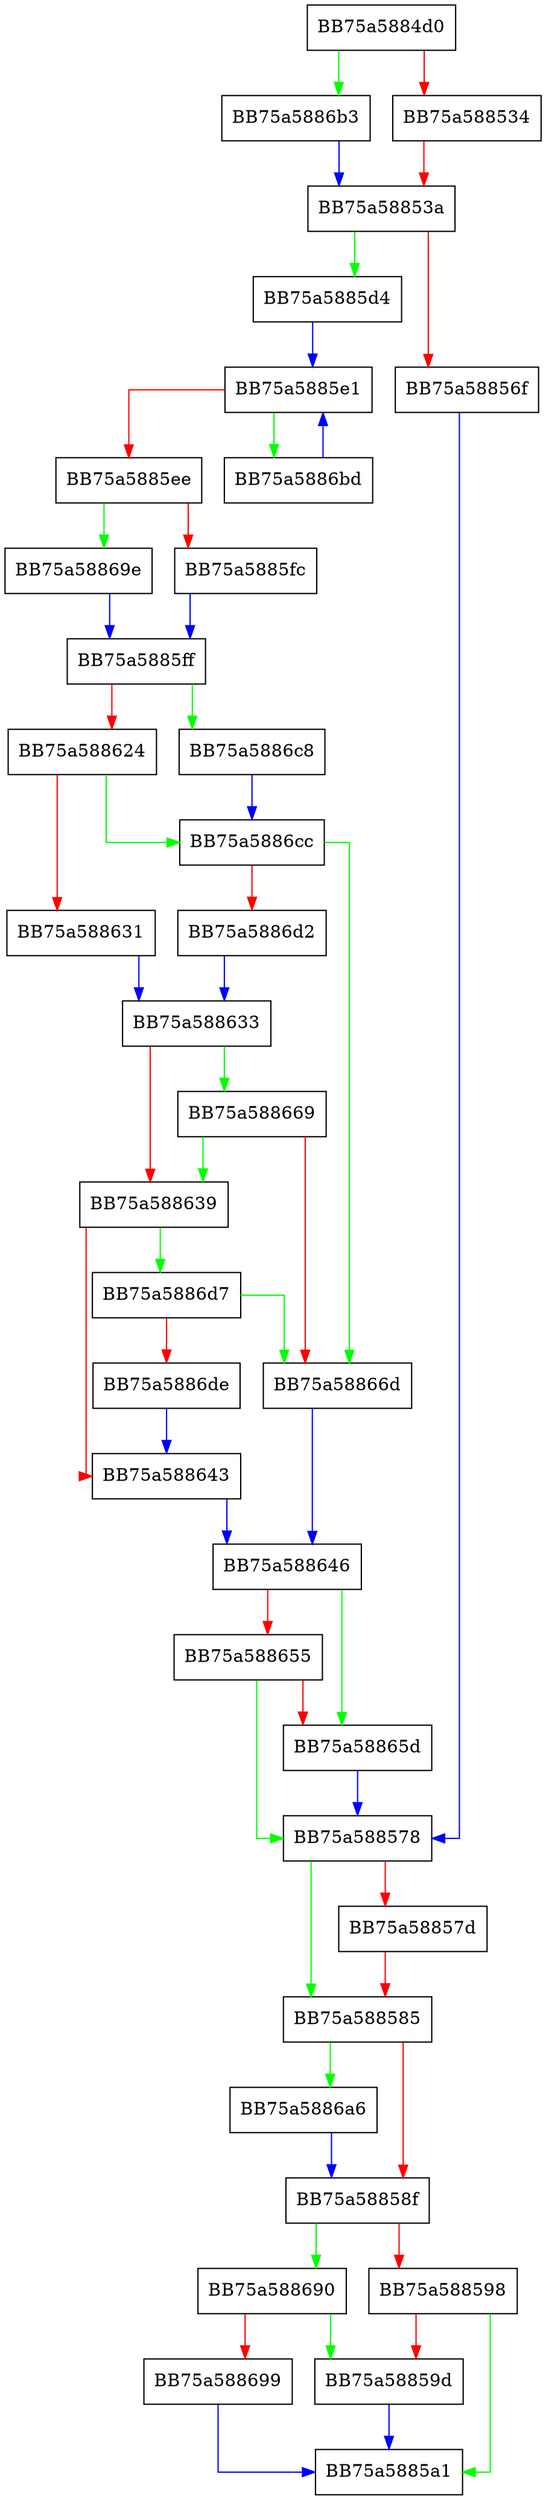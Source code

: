 digraph do_get {
  node [shape="box"];
  graph [splines=ortho];
  BB75a5884d0 -> BB75a5886b3 [color="green"];
  BB75a5884d0 -> BB75a588534 [color="red"];
  BB75a588534 -> BB75a58853a [color="red"];
  BB75a58853a -> BB75a5885d4 [color="green"];
  BB75a58853a -> BB75a58856f [color="red"];
  BB75a58856f -> BB75a588578 [color="blue"];
  BB75a588578 -> BB75a588585 [color="green"];
  BB75a588578 -> BB75a58857d [color="red"];
  BB75a58857d -> BB75a588585 [color="red"];
  BB75a588585 -> BB75a5886a6 [color="green"];
  BB75a588585 -> BB75a58858f [color="red"];
  BB75a58858f -> BB75a588690 [color="green"];
  BB75a58858f -> BB75a588598 [color="red"];
  BB75a588598 -> BB75a5885a1 [color="green"];
  BB75a588598 -> BB75a58859d [color="red"];
  BB75a58859d -> BB75a5885a1 [color="blue"];
  BB75a5885d4 -> BB75a5885e1 [color="blue"];
  BB75a5885e1 -> BB75a5886bd [color="green"];
  BB75a5885e1 -> BB75a5885ee [color="red"];
  BB75a5885ee -> BB75a58869e [color="green"];
  BB75a5885ee -> BB75a5885fc [color="red"];
  BB75a5885fc -> BB75a5885ff [color="blue"];
  BB75a5885ff -> BB75a5886c8 [color="green"];
  BB75a5885ff -> BB75a588624 [color="red"];
  BB75a588624 -> BB75a5886cc [color="green"];
  BB75a588624 -> BB75a588631 [color="red"];
  BB75a588631 -> BB75a588633 [color="blue"];
  BB75a588633 -> BB75a588669 [color="green"];
  BB75a588633 -> BB75a588639 [color="red"];
  BB75a588639 -> BB75a5886d7 [color="green"];
  BB75a588639 -> BB75a588643 [color="red"];
  BB75a588643 -> BB75a588646 [color="blue"];
  BB75a588646 -> BB75a58865d [color="green"];
  BB75a588646 -> BB75a588655 [color="red"];
  BB75a588655 -> BB75a588578 [color="green"];
  BB75a588655 -> BB75a58865d [color="red"];
  BB75a58865d -> BB75a588578 [color="blue"];
  BB75a588669 -> BB75a588639 [color="green"];
  BB75a588669 -> BB75a58866d [color="red"];
  BB75a58866d -> BB75a588646 [color="blue"];
  BB75a588690 -> BB75a58859d [color="green"];
  BB75a588690 -> BB75a588699 [color="red"];
  BB75a588699 -> BB75a5885a1 [color="blue"];
  BB75a58869e -> BB75a5885ff [color="blue"];
  BB75a5886a6 -> BB75a58858f [color="blue"];
  BB75a5886b3 -> BB75a58853a [color="blue"];
  BB75a5886bd -> BB75a5885e1 [color="blue"];
  BB75a5886c8 -> BB75a5886cc [color="blue"];
  BB75a5886cc -> BB75a58866d [color="green"];
  BB75a5886cc -> BB75a5886d2 [color="red"];
  BB75a5886d2 -> BB75a588633 [color="blue"];
  BB75a5886d7 -> BB75a58866d [color="green"];
  BB75a5886d7 -> BB75a5886de [color="red"];
  BB75a5886de -> BB75a588643 [color="blue"];
}